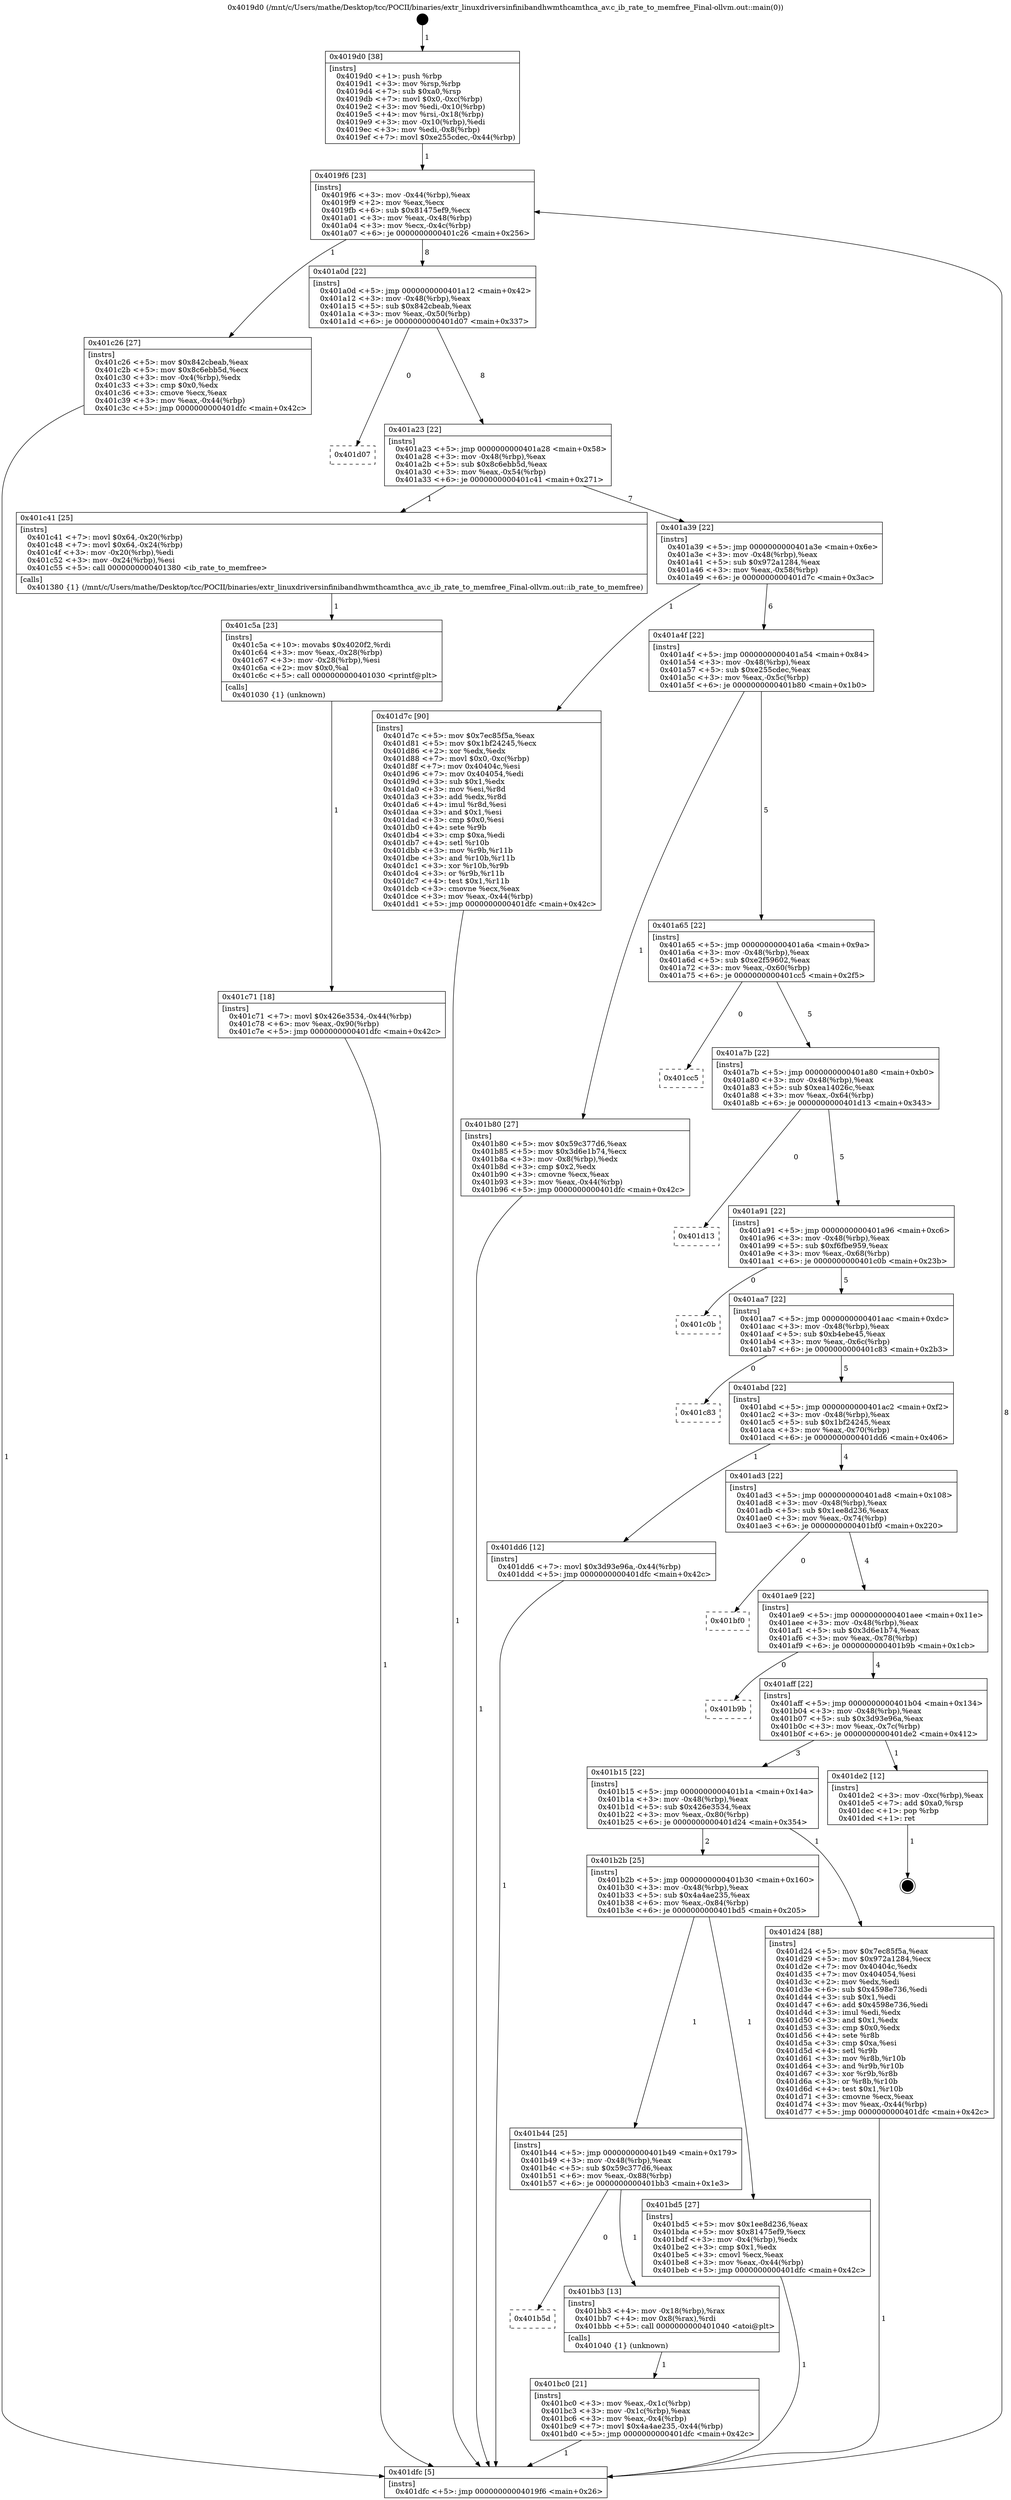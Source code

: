 digraph "0x4019d0" {
  label = "0x4019d0 (/mnt/c/Users/mathe/Desktop/tcc/POCII/binaries/extr_linuxdriversinfinibandhwmthcamthca_av.c_ib_rate_to_memfree_Final-ollvm.out::main(0))"
  labelloc = "t"
  node[shape=record]

  Entry [label="",width=0.3,height=0.3,shape=circle,fillcolor=black,style=filled]
  "0x4019f6" [label="{
     0x4019f6 [23]\l
     | [instrs]\l
     &nbsp;&nbsp;0x4019f6 \<+3\>: mov -0x44(%rbp),%eax\l
     &nbsp;&nbsp;0x4019f9 \<+2\>: mov %eax,%ecx\l
     &nbsp;&nbsp;0x4019fb \<+6\>: sub $0x81475ef9,%ecx\l
     &nbsp;&nbsp;0x401a01 \<+3\>: mov %eax,-0x48(%rbp)\l
     &nbsp;&nbsp;0x401a04 \<+3\>: mov %ecx,-0x4c(%rbp)\l
     &nbsp;&nbsp;0x401a07 \<+6\>: je 0000000000401c26 \<main+0x256\>\l
  }"]
  "0x401c26" [label="{
     0x401c26 [27]\l
     | [instrs]\l
     &nbsp;&nbsp;0x401c26 \<+5\>: mov $0x842cbeab,%eax\l
     &nbsp;&nbsp;0x401c2b \<+5\>: mov $0x8c6ebb5d,%ecx\l
     &nbsp;&nbsp;0x401c30 \<+3\>: mov -0x4(%rbp),%edx\l
     &nbsp;&nbsp;0x401c33 \<+3\>: cmp $0x0,%edx\l
     &nbsp;&nbsp;0x401c36 \<+3\>: cmove %ecx,%eax\l
     &nbsp;&nbsp;0x401c39 \<+3\>: mov %eax,-0x44(%rbp)\l
     &nbsp;&nbsp;0x401c3c \<+5\>: jmp 0000000000401dfc \<main+0x42c\>\l
  }"]
  "0x401a0d" [label="{
     0x401a0d [22]\l
     | [instrs]\l
     &nbsp;&nbsp;0x401a0d \<+5\>: jmp 0000000000401a12 \<main+0x42\>\l
     &nbsp;&nbsp;0x401a12 \<+3\>: mov -0x48(%rbp),%eax\l
     &nbsp;&nbsp;0x401a15 \<+5\>: sub $0x842cbeab,%eax\l
     &nbsp;&nbsp;0x401a1a \<+3\>: mov %eax,-0x50(%rbp)\l
     &nbsp;&nbsp;0x401a1d \<+6\>: je 0000000000401d07 \<main+0x337\>\l
  }"]
  Exit [label="",width=0.3,height=0.3,shape=circle,fillcolor=black,style=filled,peripheries=2]
  "0x401d07" [label="{
     0x401d07\l
  }", style=dashed]
  "0x401a23" [label="{
     0x401a23 [22]\l
     | [instrs]\l
     &nbsp;&nbsp;0x401a23 \<+5\>: jmp 0000000000401a28 \<main+0x58\>\l
     &nbsp;&nbsp;0x401a28 \<+3\>: mov -0x48(%rbp),%eax\l
     &nbsp;&nbsp;0x401a2b \<+5\>: sub $0x8c6ebb5d,%eax\l
     &nbsp;&nbsp;0x401a30 \<+3\>: mov %eax,-0x54(%rbp)\l
     &nbsp;&nbsp;0x401a33 \<+6\>: je 0000000000401c41 \<main+0x271\>\l
  }"]
  "0x401c71" [label="{
     0x401c71 [18]\l
     | [instrs]\l
     &nbsp;&nbsp;0x401c71 \<+7\>: movl $0x426e3534,-0x44(%rbp)\l
     &nbsp;&nbsp;0x401c78 \<+6\>: mov %eax,-0x90(%rbp)\l
     &nbsp;&nbsp;0x401c7e \<+5\>: jmp 0000000000401dfc \<main+0x42c\>\l
  }"]
  "0x401c41" [label="{
     0x401c41 [25]\l
     | [instrs]\l
     &nbsp;&nbsp;0x401c41 \<+7\>: movl $0x64,-0x20(%rbp)\l
     &nbsp;&nbsp;0x401c48 \<+7\>: movl $0x64,-0x24(%rbp)\l
     &nbsp;&nbsp;0x401c4f \<+3\>: mov -0x20(%rbp),%edi\l
     &nbsp;&nbsp;0x401c52 \<+3\>: mov -0x24(%rbp),%esi\l
     &nbsp;&nbsp;0x401c55 \<+5\>: call 0000000000401380 \<ib_rate_to_memfree\>\l
     | [calls]\l
     &nbsp;&nbsp;0x401380 \{1\} (/mnt/c/Users/mathe/Desktop/tcc/POCII/binaries/extr_linuxdriversinfinibandhwmthcamthca_av.c_ib_rate_to_memfree_Final-ollvm.out::ib_rate_to_memfree)\l
  }"]
  "0x401a39" [label="{
     0x401a39 [22]\l
     | [instrs]\l
     &nbsp;&nbsp;0x401a39 \<+5\>: jmp 0000000000401a3e \<main+0x6e\>\l
     &nbsp;&nbsp;0x401a3e \<+3\>: mov -0x48(%rbp),%eax\l
     &nbsp;&nbsp;0x401a41 \<+5\>: sub $0x972a1284,%eax\l
     &nbsp;&nbsp;0x401a46 \<+3\>: mov %eax,-0x58(%rbp)\l
     &nbsp;&nbsp;0x401a49 \<+6\>: je 0000000000401d7c \<main+0x3ac\>\l
  }"]
  "0x401c5a" [label="{
     0x401c5a [23]\l
     | [instrs]\l
     &nbsp;&nbsp;0x401c5a \<+10\>: movabs $0x4020f2,%rdi\l
     &nbsp;&nbsp;0x401c64 \<+3\>: mov %eax,-0x28(%rbp)\l
     &nbsp;&nbsp;0x401c67 \<+3\>: mov -0x28(%rbp),%esi\l
     &nbsp;&nbsp;0x401c6a \<+2\>: mov $0x0,%al\l
     &nbsp;&nbsp;0x401c6c \<+5\>: call 0000000000401030 \<printf@plt\>\l
     | [calls]\l
     &nbsp;&nbsp;0x401030 \{1\} (unknown)\l
  }"]
  "0x401d7c" [label="{
     0x401d7c [90]\l
     | [instrs]\l
     &nbsp;&nbsp;0x401d7c \<+5\>: mov $0x7ec85f5a,%eax\l
     &nbsp;&nbsp;0x401d81 \<+5\>: mov $0x1bf24245,%ecx\l
     &nbsp;&nbsp;0x401d86 \<+2\>: xor %edx,%edx\l
     &nbsp;&nbsp;0x401d88 \<+7\>: movl $0x0,-0xc(%rbp)\l
     &nbsp;&nbsp;0x401d8f \<+7\>: mov 0x40404c,%esi\l
     &nbsp;&nbsp;0x401d96 \<+7\>: mov 0x404054,%edi\l
     &nbsp;&nbsp;0x401d9d \<+3\>: sub $0x1,%edx\l
     &nbsp;&nbsp;0x401da0 \<+3\>: mov %esi,%r8d\l
     &nbsp;&nbsp;0x401da3 \<+3\>: add %edx,%r8d\l
     &nbsp;&nbsp;0x401da6 \<+4\>: imul %r8d,%esi\l
     &nbsp;&nbsp;0x401daa \<+3\>: and $0x1,%esi\l
     &nbsp;&nbsp;0x401dad \<+3\>: cmp $0x0,%esi\l
     &nbsp;&nbsp;0x401db0 \<+4\>: sete %r9b\l
     &nbsp;&nbsp;0x401db4 \<+3\>: cmp $0xa,%edi\l
     &nbsp;&nbsp;0x401db7 \<+4\>: setl %r10b\l
     &nbsp;&nbsp;0x401dbb \<+3\>: mov %r9b,%r11b\l
     &nbsp;&nbsp;0x401dbe \<+3\>: and %r10b,%r11b\l
     &nbsp;&nbsp;0x401dc1 \<+3\>: xor %r10b,%r9b\l
     &nbsp;&nbsp;0x401dc4 \<+3\>: or %r9b,%r11b\l
     &nbsp;&nbsp;0x401dc7 \<+4\>: test $0x1,%r11b\l
     &nbsp;&nbsp;0x401dcb \<+3\>: cmovne %ecx,%eax\l
     &nbsp;&nbsp;0x401dce \<+3\>: mov %eax,-0x44(%rbp)\l
     &nbsp;&nbsp;0x401dd1 \<+5\>: jmp 0000000000401dfc \<main+0x42c\>\l
  }"]
  "0x401a4f" [label="{
     0x401a4f [22]\l
     | [instrs]\l
     &nbsp;&nbsp;0x401a4f \<+5\>: jmp 0000000000401a54 \<main+0x84\>\l
     &nbsp;&nbsp;0x401a54 \<+3\>: mov -0x48(%rbp),%eax\l
     &nbsp;&nbsp;0x401a57 \<+5\>: sub $0xe255cdec,%eax\l
     &nbsp;&nbsp;0x401a5c \<+3\>: mov %eax,-0x5c(%rbp)\l
     &nbsp;&nbsp;0x401a5f \<+6\>: je 0000000000401b80 \<main+0x1b0\>\l
  }"]
  "0x401bc0" [label="{
     0x401bc0 [21]\l
     | [instrs]\l
     &nbsp;&nbsp;0x401bc0 \<+3\>: mov %eax,-0x1c(%rbp)\l
     &nbsp;&nbsp;0x401bc3 \<+3\>: mov -0x1c(%rbp),%eax\l
     &nbsp;&nbsp;0x401bc6 \<+3\>: mov %eax,-0x4(%rbp)\l
     &nbsp;&nbsp;0x401bc9 \<+7\>: movl $0x4a4ae235,-0x44(%rbp)\l
     &nbsp;&nbsp;0x401bd0 \<+5\>: jmp 0000000000401dfc \<main+0x42c\>\l
  }"]
  "0x401b80" [label="{
     0x401b80 [27]\l
     | [instrs]\l
     &nbsp;&nbsp;0x401b80 \<+5\>: mov $0x59c377d6,%eax\l
     &nbsp;&nbsp;0x401b85 \<+5\>: mov $0x3d6e1b74,%ecx\l
     &nbsp;&nbsp;0x401b8a \<+3\>: mov -0x8(%rbp),%edx\l
     &nbsp;&nbsp;0x401b8d \<+3\>: cmp $0x2,%edx\l
     &nbsp;&nbsp;0x401b90 \<+3\>: cmovne %ecx,%eax\l
     &nbsp;&nbsp;0x401b93 \<+3\>: mov %eax,-0x44(%rbp)\l
     &nbsp;&nbsp;0x401b96 \<+5\>: jmp 0000000000401dfc \<main+0x42c\>\l
  }"]
  "0x401a65" [label="{
     0x401a65 [22]\l
     | [instrs]\l
     &nbsp;&nbsp;0x401a65 \<+5\>: jmp 0000000000401a6a \<main+0x9a\>\l
     &nbsp;&nbsp;0x401a6a \<+3\>: mov -0x48(%rbp),%eax\l
     &nbsp;&nbsp;0x401a6d \<+5\>: sub $0xe2f59602,%eax\l
     &nbsp;&nbsp;0x401a72 \<+3\>: mov %eax,-0x60(%rbp)\l
     &nbsp;&nbsp;0x401a75 \<+6\>: je 0000000000401cc5 \<main+0x2f5\>\l
  }"]
  "0x401dfc" [label="{
     0x401dfc [5]\l
     | [instrs]\l
     &nbsp;&nbsp;0x401dfc \<+5\>: jmp 00000000004019f6 \<main+0x26\>\l
  }"]
  "0x4019d0" [label="{
     0x4019d0 [38]\l
     | [instrs]\l
     &nbsp;&nbsp;0x4019d0 \<+1\>: push %rbp\l
     &nbsp;&nbsp;0x4019d1 \<+3\>: mov %rsp,%rbp\l
     &nbsp;&nbsp;0x4019d4 \<+7\>: sub $0xa0,%rsp\l
     &nbsp;&nbsp;0x4019db \<+7\>: movl $0x0,-0xc(%rbp)\l
     &nbsp;&nbsp;0x4019e2 \<+3\>: mov %edi,-0x10(%rbp)\l
     &nbsp;&nbsp;0x4019e5 \<+4\>: mov %rsi,-0x18(%rbp)\l
     &nbsp;&nbsp;0x4019e9 \<+3\>: mov -0x10(%rbp),%edi\l
     &nbsp;&nbsp;0x4019ec \<+3\>: mov %edi,-0x8(%rbp)\l
     &nbsp;&nbsp;0x4019ef \<+7\>: movl $0xe255cdec,-0x44(%rbp)\l
  }"]
  "0x401b5d" [label="{
     0x401b5d\l
  }", style=dashed]
  "0x401cc5" [label="{
     0x401cc5\l
  }", style=dashed]
  "0x401a7b" [label="{
     0x401a7b [22]\l
     | [instrs]\l
     &nbsp;&nbsp;0x401a7b \<+5\>: jmp 0000000000401a80 \<main+0xb0\>\l
     &nbsp;&nbsp;0x401a80 \<+3\>: mov -0x48(%rbp),%eax\l
     &nbsp;&nbsp;0x401a83 \<+5\>: sub $0xea14026c,%eax\l
     &nbsp;&nbsp;0x401a88 \<+3\>: mov %eax,-0x64(%rbp)\l
     &nbsp;&nbsp;0x401a8b \<+6\>: je 0000000000401d13 \<main+0x343\>\l
  }"]
  "0x401bb3" [label="{
     0x401bb3 [13]\l
     | [instrs]\l
     &nbsp;&nbsp;0x401bb3 \<+4\>: mov -0x18(%rbp),%rax\l
     &nbsp;&nbsp;0x401bb7 \<+4\>: mov 0x8(%rax),%rdi\l
     &nbsp;&nbsp;0x401bbb \<+5\>: call 0000000000401040 \<atoi@plt\>\l
     | [calls]\l
     &nbsp;&nbsp;0x401040 \{1\} (unknown)\l
  }"]
  "0x401d13" [label="{
     0x401d13\l
  }", style=dashed]
  "0x401a91" [label="{
     0x401a91 [22]\l
     | [instrs]\l
     &nbsp;&nbsp;0x401a91 \<+5\>: jmp 0000000000401a96 \<main+0xc6\>\l
     &nbsp;&nbsp;0x401a96 \<+3\>: mov -0x48(%rbp),%eax\l
     &nbsp;&nbsp;0x401a99 \<+5\>: sub $0xf6fbe959,%eax\l
     &nbsp;&nbsp;0x401a9e \<+3\>: mov %eax,-0x68(%rbp)\l
     &nbsp;&nbsp;0x401aa1 \<+6\>: je 0000000000401c0b \<main+0x23b\>\l
  }"]
  "0x401b44" [label="{
     0x401b44 [25]\l
     | [instrs]\l
     &nbsp;&nbsp;0x401b44 \<+5\>: jmp 0000000000401b49 \<main+0x179\>\l
     &nbsp;&nbsp;0x401b49 \<+3\>: mov -0x48(%rbp),%eax\l
     &nbsp;&nbsp;0x401b4c \<+5\>: sub $0x59c377d6,%eax\l
     &nbsp;&nbsp;0x401b51 \<+6\>: mov %eax,-0x88(%rbp)\l
     &nbsp;&nbsp;0x401b57 \<+6\>: je 0000000000401bb3 \<main+0x1e3\>\l
  }"]
  "0x401c0b" [label="{
     0x401c0b\l
  }", style=dashed]
  "0x401aa7" [label="{
     0x401aa7 [22]\l
     | [instrs]\l
     &nbsp;&nbsp;0x401aa7 \<+5\>: jmp 0000000000401aac \<main+0xdc\>\l
     &nbsp;&nbsp;0x401aac \<+3\>: mov -0x48(%rbp),%eax\l
     &nbsp;&nbsp;0x401aaf \<+5\>: sub $0xb4ebe45,%eax\l
     &nbsp;&nbsp;0x401ab4 \<+3\>: mov %eax,-0x6c(%rbp)\l
     &nbsp;&nbsp;0x401ab7 \<+6\>: je 0000000000401c83 \<main+0x2b3\>\l
  }"]
  "0x401bd5" [label="{
     0x401bd5 [27]\l
     | [instrs]\l
     &nbsp;&nbsp;0x401bd5 \<+5\>: mov $0x1ee8d236,%eax\l
     &nbsp;&nbsp;0x401bda \<+5\>: mov $0x81475ef9,%ecx\l
     &nbsp;&nbsp;0x401bdf \<+3\>: mov -0x4(%rbp),%edx\l
     &nbsp;&nbsp;0x401be2 \<+3\>: cmp $0x1,%edx\l
     &nbsp;&nbsp;0x401be5 \<+3\>: cmovl %ecx,%eax\l
     &nbsp;&nbsp;0x401be8 \<+3\>: mov %eax,-0x44(%rbp)\l
     &nbsp;&nbsp;0x401beb \<+5\>: jmp 0000000000401dfc \<main+0x42c\>\l
  }"]
  "0x401c83" [label="{
     0x401c83\l
  }", style=dashed]
  "0x401abd" [label="{
     0x401abd [22]\l
     | [instrs]\l
     &nbsp;&nbsp;0x401abd \<+5\>: jmp 0000000000401ac2 \<main+0xf2\>\l
     &nbsp;&nbsp;0x401ac2 \<+3\>: mov -0x48(%rbp),%eax\l
     &nbsp;&nbsp;0x401ac5 \<+5\>: sub $0x1bf24245,%eax\l
     &nbsp;&nbsp;0x401aca \<+3\>: mov %eax,-0x70(%rbp)\l
     &nbsp;&nbsp;0x401acd \<+6\>: je 0000000000401dd6 \<main+0x406\>\l
  }"]
  "0x401b2b" [label="{
     0x401b2b [25]\l
     | [instrs]\l
     &nbsp;&nbsp;0x401b2b \<+5\>: jmp 0000000000401b30 \<main+0x160\>\l
     &nbsp;&nbsp;0x401b30 \<+3\>: mov -0x48(%rbp),%eax\l
     &nbsp;&nbsp;0x401b33 \<+5\>: sub $0x4a4ae235,%eax\l
     &nbsp;&nbsp;0x401b38 \<+6\>: mov %eax,-0x84(%rbp)\l
     &nbsp;&nbsp;0x401b3e \<+6\>: je 0000000000401bd5 \<main+0x205\>\l
  }"]
  "0x401dd6" [label="{
     0x401dd6 [12]\l
     | [instrs]\l
     &nbsp;&nbsp;0x401dd6 \<+7\>: movl $0x3d93e96a,-0x44(%rbp)\l
     &nbsp;&nbsp;0x401ddd \<+5\>: jmp 0000000000401dfc \<main+0x42c\>\l
  }"]
  "0x401ad3" [label="{
     0x401ad3 [22]\l
     | [instrs]\l
     &nbsp;&nbsp;0x401ad3 \<+5\>: jmp 0000000000401ad8 \<main+0x108\>\l
     &nbsp;&nbsp;0x401ad8 \<+3\>: mov -0x48(%rbp),%eax\l
     &nbsp;&nbsp;0x401adb \<+5\>: sub $0x1ee8d236,%eax\l
     &nbsp;&nbsp;0x401ae0 \<+3\>: mov %eax,-0x74(%rbp)\l
     &nbsp;&nbsp;0x401ae3 \<+6\>: je 0000000000401bf0 \<main+0x220\>\l
  }"]
  "0x401d24" [label="{
     0x401d24 [88]\l
     | [instrs]\l
     &nbsp;&nbsp;0x401d24 \<+5\>: mov $0x7ec85f5a,%eax\l
     &nbsp;&nbsp;0x401d29 \<+5\>: mov $0x972a1284,%ecx\l
     &nbsp;&nbsp;0x401d2e \<+7\>: mov 0x40404c,%edx\l
     &nbsp;&nbsp;0x401d35 \<+7\>: mov 0x404054,%esi\l
     &nbsp;&nbsp;0x401d3c \<+2\>: mov %edx,%edi\l
     &nbsp;&nbsp;0x401d3e \<+6\>: sub $0x4598e736,%edi\l
     &nbsp;&nbsp;0x401d44 \<+3\>: sub $0x1,%edi\l
     &nbsp;&nbsp;0x401d47 \<+6\>: add $0x4598e736,%edi\l
     &nbsp;&nbsp;0x401d4d \<+3\>: imul %edi,%edx\l
     &nbsp;&nbsp;0x401d50 \<+3\>: and $0x1,%edx\l
     &nbsp;&nbsp;0x401d53 \<+3\>: cmp $0x0,%edx\l
     &nbsp;&nbsp;0x401d56 \<+4\>: sete %r8b\l
     &nbsp;&nbsp;0x401d5a \<+3\>: cmp $0xa,%esi\l
     &nbsp;&nbsp;0x401d5d \<+4\>: setl %r9b\l
     &nbsp;&nbsp;0x401d61 \<+3\>: mov %r8b,%r10b\l
     &nbsp;&nbsp;0x401d64 \<+3\>: and %r9b,%r10b\l
     &nbsp;&nbsp;0x401d67 \<+3\>: xor %r9b,%r8b\l
     &nbsp;&nbsp;0x401d6a \<+3\>: or %r8b,%r10b\l
     &nbsp;&nbsp;0x401d6d \<+4\>: test $0x1,%r10b\l
     &nbsp;&nbsp;0x401d71 \<+3\>: cmovne %ecx,%eax\l
     &nbsp;&nbsp;0x401d74 \<+3\>: mov %eax,-0x44(%rbp)\l
     &nbsp;&nbsp;0x401d77 \<+5\>: jmp 0000000000401dfc \<main+0x42c\>\l
  }"]
  "0x401bf0" [label="{
     0x401bf0\l
  }", style=dashed]
  "0x401ae9" [label="{
     0x401ae9 [22]\l
     | [instrs]\l
     &nbsp;&nbsp;0x401ae9 \<+5\>: jmp 0000000000401aee \<main+0x11e\>\l
     &nbsp;&nbsp;0x401aee \<+3\>: mov -0x48(%rbp),%eax\l
     &nbsp;&nbsp;0x401af1 \<+5\>: sub $0x3d6e1b74,%eax\l
     &nbsp;&nbsp;0x401af6 \<+3\>: mov %eax,-0x78(%rbp)\l
     &nbsp;&nbsp;0x401af9 \<+6\>: je 0000000000401b9b \<main+0x1cb\>\l
  }"]
  "0x401b15" [label="{
     0x401b15 [22]\l
     | [instrs]\l
     &nbsp;&nbsp;0x401b15 \<+5\>: jmp 0000000000401b1a \<main+0x14a\>\l
     &nbsp;&nbsp;0x401b1a \<+3\>: mov -0x48(%rbp),%eax\l
     &nbsp;&nbsp;0x401b1d \<+5\>: sub $0x426e3534,%eax\l
     &nbsp;&nbsp;0x401b22 \<+3\>: mov %eax,-0x80(%rbp)\l
     &nbsp;&nbsp;0x401b25 \<+6\>: je 0000000000401d24 \<main+0x354\>\l
  }"]
  "0x401b9b" [label="{
     0x401b9b\l
  }", style=dashed]
  "0x401aff" [label="{
     0x401aff [22]\l
     | [instrs]\l
     &nbsp;&nbsp;0x401aff \<+5\>: jmp 0000000000401b04 \<main+0x134\>\l
     &nbsp;&nbsp;0x401b04 \<+3\>: mov -0x48(%rbp),%eax\l
     &nbsp;&nbsp;0x401b07 \<+5\>: sub $0x3d93e96a,%eax\l
     &nbsp;&nbsp;0x401b0c \<+3\>: mov %eax,-0x7c(%rbp)\l
     &nbsp;&nbsp;0x401b0f \<+6\>: je 0000000000401de2 \<main+0x412\>\l
  }"]
  "0x401de2" [label="{
     0x401de2 [12]\l
     | [instrs]\l
     &nbsp;&nbsp;0x401de2 \<+3\>: mov -0xc(%rbp),%eax\l
     &nbsp;&nbsp;0x401de5 \<+7\>: add $0xa0,%rsp\l
     &nbsp;&nbsp;0x401dec \<+1\>: pop %rbp\l
     &nbsp;&nbsp;0x401ded \<+1\>: ret\l
  }"]
  Entry -> "0x4019d0" [label=" 1"]
  "0x4019f6" -> "0x401c26" [label=" 1"]
  "0x4019f6" -> "0x401a0d" [label=" 8"]
  "0x401de2" -> Exit [label=" 1"]
  "0x401a0d" -> "0x401d07" [label=" 0"]
  "0x401a0d" -> "0x401a23" [label=" 8"]
  "0x401dd6" -> "0x401dfc" [label=" 1"]
  "0x401a23" -> "0x401c41" [label=" 1"]
  "0x401a23" -> "0x401a39" [label=" 7"]
  "0x401d7c" -> "0x401dfc" [label=" 1"]
  "0x401a39" -> "0x401d7c" [label=" 1"]
  "0x401a39" -> "0x401a4f" [label=" 6"]
  "0x401d24" -> "0x401dfc" [label=" 1"]
  "0x401a4f" -> "0x401b80" [label=" 1"]
  "0x401a4f" -> "0x401a65" [label=" 5"]
  "0x401b80" -> "0x401dfc" [label=" 1"]
  "0x4019d0" -> "0x4019f6" [label=" 1"]
  "0x401dfc" -> "0x4019f6" [label=" 8"]
  "0x401c71" -> "0x401dfc" [label=" 1"]
  "0x401a65" -> "0x401cc5" [label=" 0"]
  "0x401a65" -> "0x401a7b" [label=" 5"]
  "0x401c5a" -> "0x401c71" [label=" 1"]
  "0x401a7b" -> "0x401d13" [label=" 0"]
  "0x401a7b" -> "0x401a91" [label=" 5"]
  "0x401c41" -> "0x401c5a" [label=" 1"]
  "0x401a91" -> "0x401c0b" [label=" 0"]
  "0x401a91" -> "0x401aa7" [label=" 5"]
  "0x401bd5" -> "0x401dfc" [label=" 1"]
  "0x401aa7" -> "0x401c83" [label=" 0"]
  "0x401aa7" -> "0x401abd" [label=" 5"]
  "0x401bc0" -> "0x401dfc" [label=" 1"]
  "0x401abd" -> "0x401dd6" [label=" 1"]
  "0x401abd" -> "0x401ad3" [label=" 4"]
  "0x401b44" -> "0x401b5d" [label=" 0"]
  "0x401ad3" -> "0x401bf0" [label=" 0"]
  "0x401ad3" -> "0x401ae9" [label=" 4"]
  "0x401b44" -> "0x401bb3" [label=" 1"]
  "0x401ae9" -> "0x401b9b" [label=" 0"]
  "0x401ae9" -> "0x401aff" [label=" 4"]
  "0x401b2b" -> "0x401b44" [label=" 1"]
  "0x401aff" -> "0x401de2" [label=" 1"]
  "0x401aff" -> "0x401b15" [label=" 3"]
  "0x401c26" -> "0x401dfc" [label=" 1"]
  "0x401b15" -> "0x401d24" [label=" 1"]
  "0x401b15" -> "0x401b2b" [label=" 2"]
  "0x401bb3" -> "0x401bc0" [label=" 1"]
  "0x401b2b" -> "0x401bd5" [label=" 1"]
}
